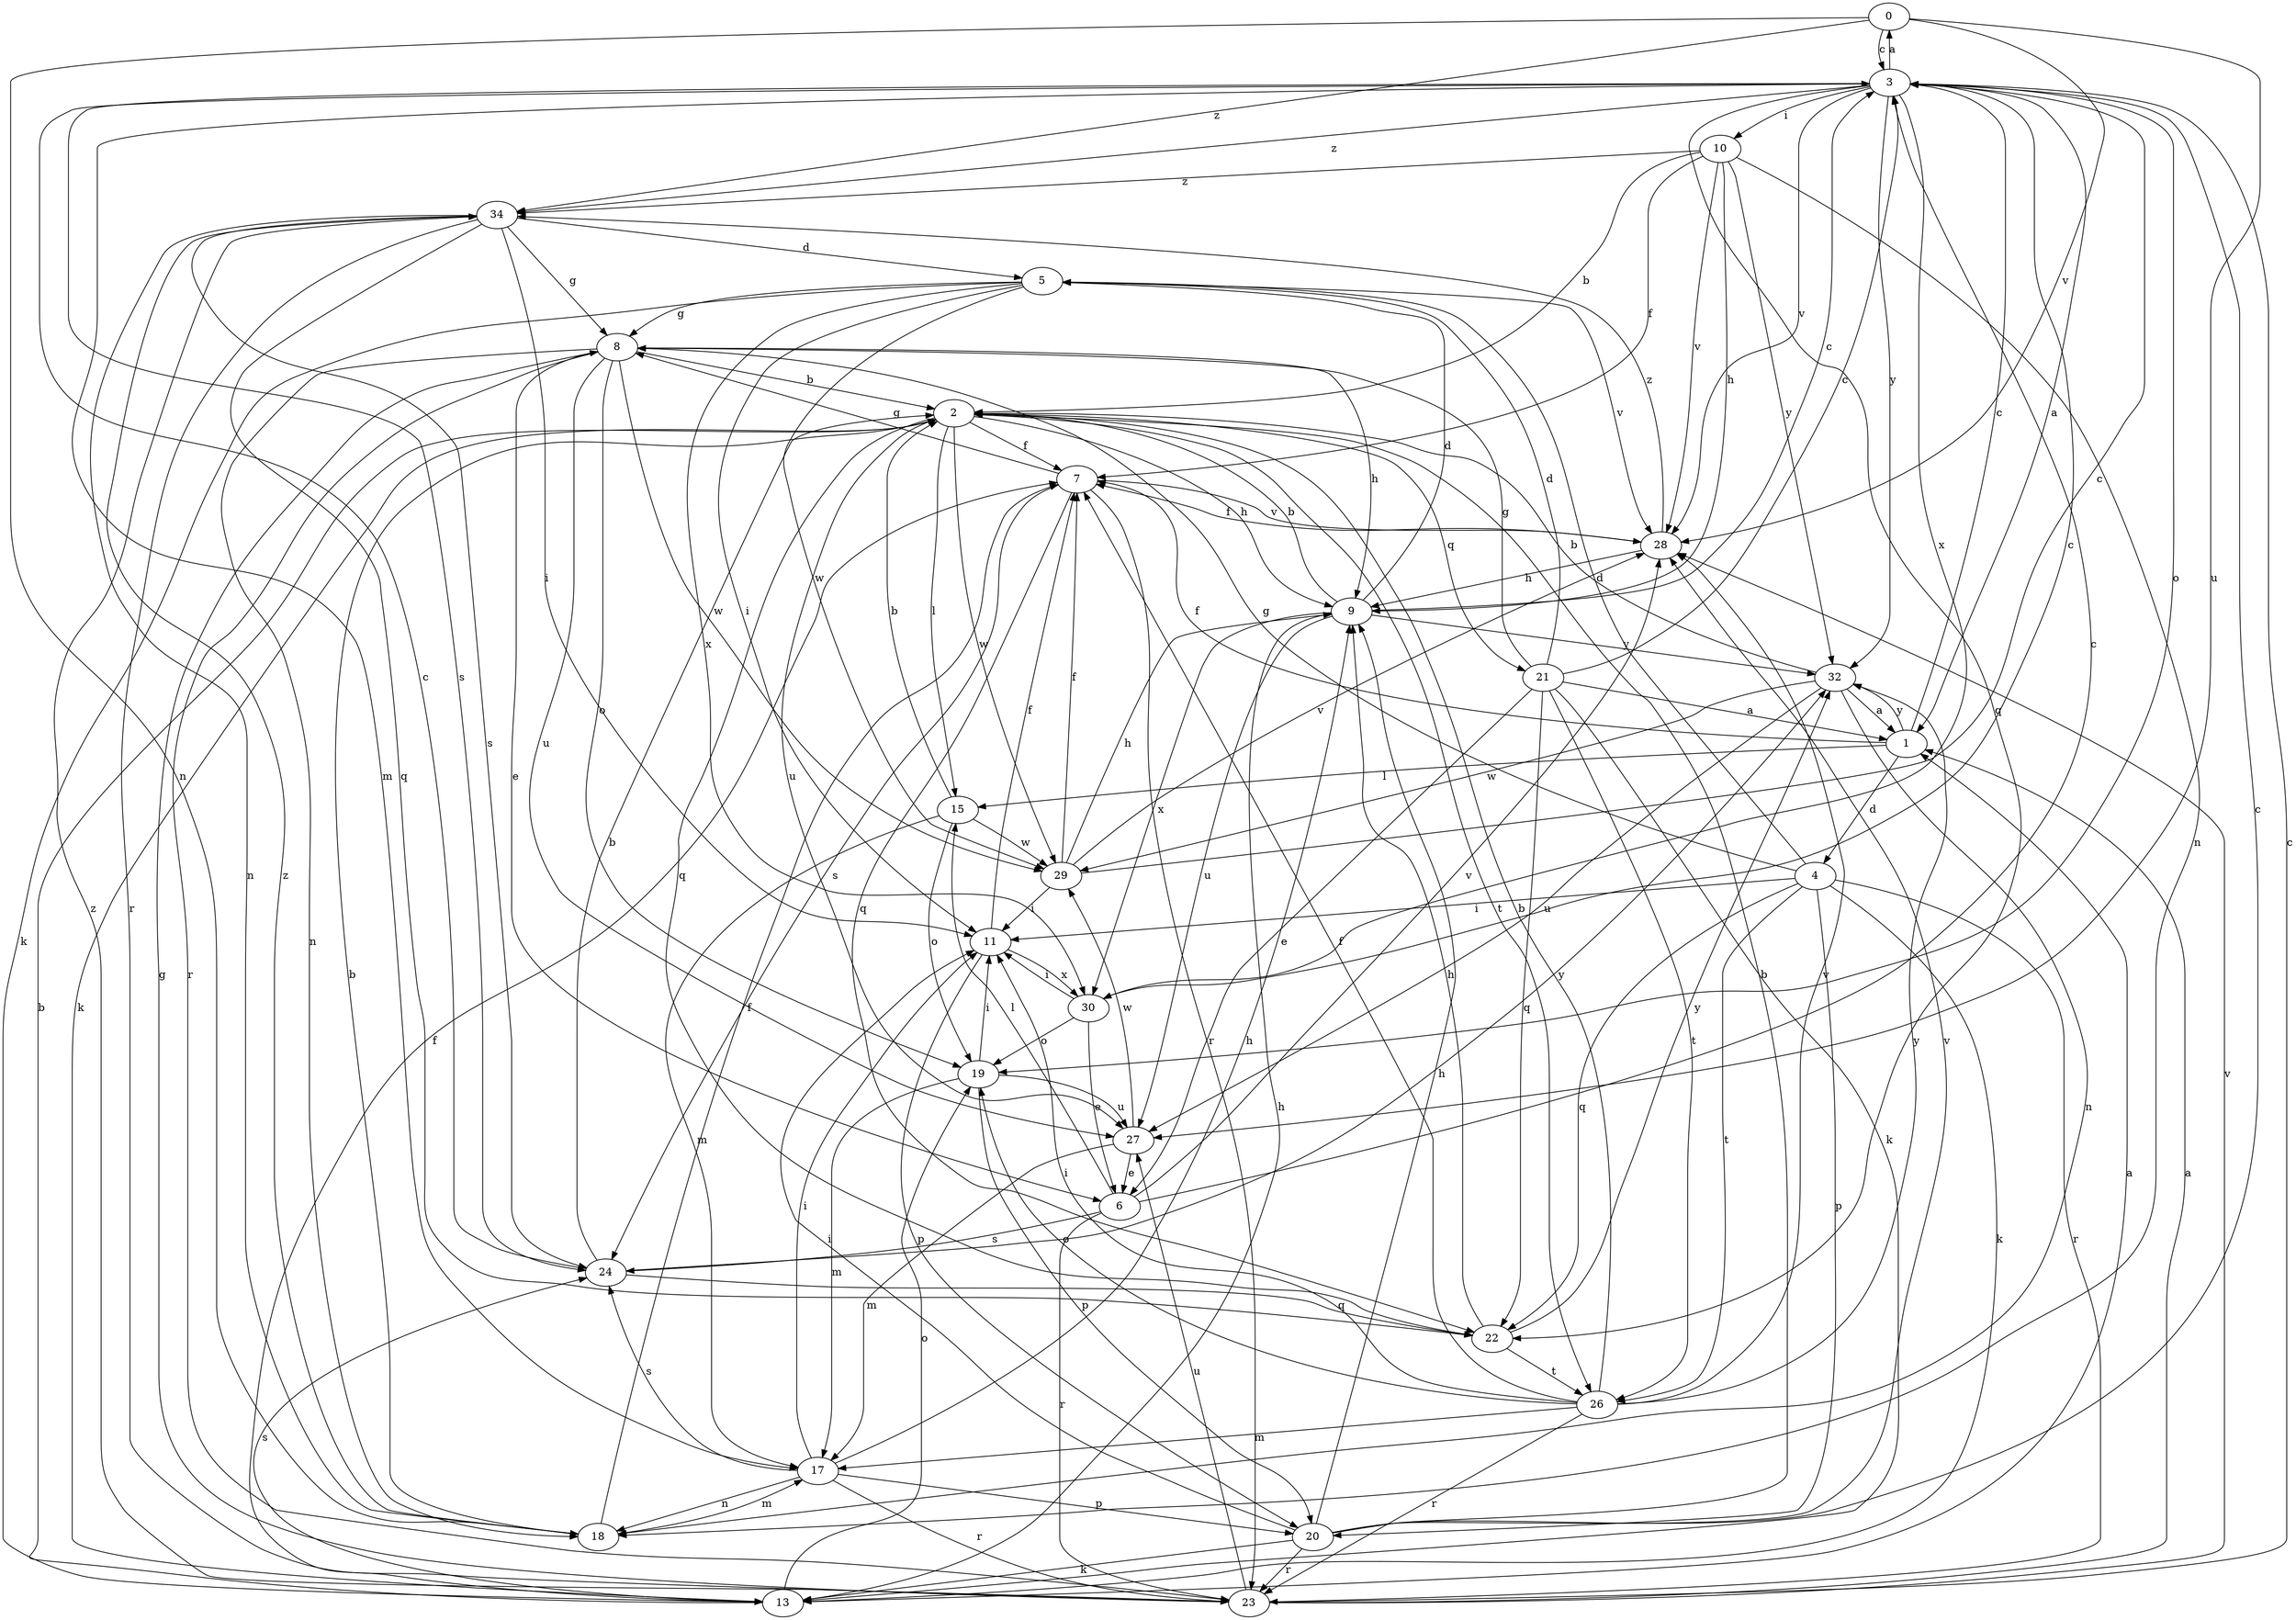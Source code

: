 strict digraph  {
0;
1;
2;
3;
4;
5;
6;
7;
8;
9;
10;
11;
13;
15;
17;
18;
19;
20;
21;
22;
23;
24;
26;
27;
28;
29;
30;
32;
34;
0 -> 3  [label=c];
0 -> 18  [label=n];
0 -> 27  [label=u];
0 -> 28  [label=v];
0 -> 34  [label=z];
1 -> 3  [label=c];
1 -> 4  [label=d];
1 -> 7  [label=f];
1 -> 15  [label=l];
1 -> 32  [label=y];
2 -> 7  [label=f];
2 -> 9  [label=h];
2 -> 13  [label=k];
2 -> 15  [label=l];
2 -> 21  [label=q];
2 -> 22  [label=q];
2 -> 26  [label=t];
2 -> 27  [label=u];
2 -> 29  [label=w];
3 -> 0  [label=a];
3 -> 1  [label=a];
3 -> 10  [label=i];
3 -> 17  [label=m];
3 -> 19  [label=o];
3 -> 22  [label=q];
3 -> 24  [label=s];
3 -> 28  [label=v];
3 -> 30  [label=x];
3 -> 32  [label=y];
3 -> 34  [label=z];
4 -> 5  [label=d];
4 -> 8  [label=g];
4 -> 11  [label=i];
4 -> 13  [label=k];
4 -> 20  [label=p];
4 -> 22  [label=q];
4 -> 23  [label=r];
4 -> 26  [label=t];
5 -> 8  [label=g];
5 -> 11  [label=i];
5 -> 13  [label=k];
5 -> 28  [label=v];
5 -> 29  [label=w];
5 -> 30  [label=x];
6 -> 3  [label=c];
6 -> 15  [label=l];
6 -> 23  [label=r];
6 -> 24  [label=s];
6 -> 28  [label=v];
7 -> 8  [label=g];
7 -> 22  [label=q];
7 -> 23  [label=r];
7 -> 24  [label=s];
7 -> 28  [label=v];
8 -> 2  [label=b];
8 -> 6  [label=e];
8 -> 9  [label=h];
8 -> 18  [label=n];
8 -> 19  [label=o];
8 -> 23  [label=r];
8 -> 27  [label=u];
8 -> 29  [label=w];
9 -> 2  [label=b];
9 -> 3  [label=c];
9 -> 5  [label=d];
9 -> 27  [label=u];
9 -> 30  [label=x];
9 -> 32  [label=y];
10 -> 2  [label=b];
10 -> 7  [label=f];
10 -> 9  [label=h];
10 -> 18  [label=n];
10 -> 28  [label=v];
10 -> 32  [label=y];
10 -> 34  [label=z];
11 -> 7  [label=f];
11 -> 20  [label=p];
11 -> 30  [label=x];
13 -> 1  [label=a];
13 -> 2  [label=b];
13 -> 7  [label=f];
13 -> 9  [label=h];
13 -> 19  [label=o];
13 -> 24  [label=s];
15 -> 2  [label=b];
15 -> 17  [label=m];
15 -> 19  [label=o];
15 -> 29  [label=w];
17 -> 9  [label=h];
17 -> 11  [label=i];
17 -> 18  [label=n];
17 -> 20  [label=p];
17 -> 23  [label=r];
17 -> 24  [label=s];
18 -> 2  [label=b];
18 -> 7  [label=f];
18 -> 17  [label=m];
18 -> 34  [label=z];
19 -> 11  [label=i];
19 -> 17  [label=m];
19 -> 20  [label=p];
19 -> 27  [label=u];
20 -> 2  [label=b];
20 -> 3  [label=c];
20 -> 9  [label=h];
20 -> 11  [label=i];
20 -> 13  [label=k];
20 -> 23  [label=r];
20 -> 28  [label=v];
21 -> 1  [label=a];
21 -> 3  [label=c];
21 -> 5  [label=d];
21 -> 6  [label=e];
21 -> 8  [label=g];
21 -> 13  [label=k];
21 -> 22  [label=q];
21 -> 26  [label=t];
22 -> 9  [label=h];
22 -> 26  [label=t];
22 -> 32  [label=y];
23 -> 1  [label=a];
23 -> 3  [label=c];
23 -> 8  [label=g];
23 -> 27  [label=u];
23 -> 28  [label=v];
23 -> 34  [label=z];
24 -> 2  [label=b];
24 -> 3  [label=c];
24 -> 22  [label=q];
24 -> 32  [label=y];
26 -> 2  [label=b];
26 -> 7  [label=f];
26 -> 11  [label=i];
26 -> 17  [label=m];
26 -> 19  [label=o];
26 -> 23  [label=r];
26 -> 28  [label=v];
26 -> 32  [label=y];
27 -> 6  [label=e];
27 -> 17  [label=m];
27 -> 29  [label=w];
28 -> 7  [label=f];
28 -> 9  [label=h];
28 -> 34  [label=z];
29 -> 3  [label=c];
29 -> 7  [label=f];
29 -> 9  [label=h];
29 -> 11  [label=i];
29 -> 28  [label=v];
30 -> 3  [label=c];
30 -> 6  [label=e];
30 -> 11  [label=i];
30 -> 19  [label=o];
32 -> 1  [label=a];
32 -> 2  [label=b];
32 -> 18  [label=n];
32 -> 27  [label=u];
32 -> 29  [label=w];
34 -> 5  [label=d];
34 -> 8  [label=g];
34 -> 11  [label=i];
34 -> 18  [label=n];
34 -> 22  [label=q];
34 -> 23  [label=r];
34 -> 24  [label=s];
}
